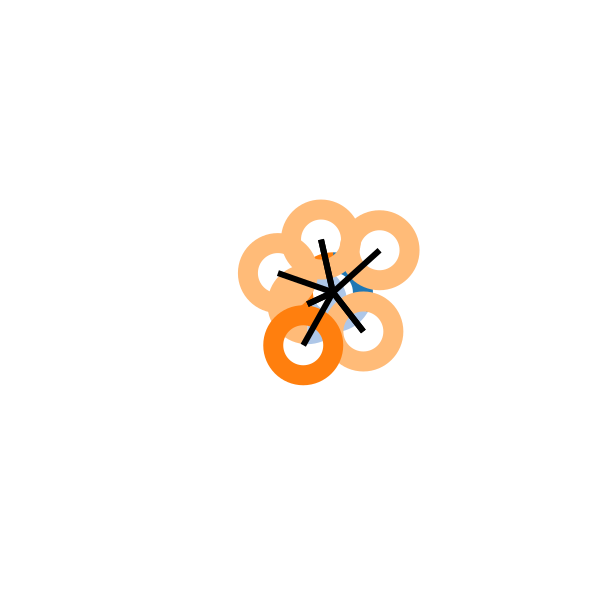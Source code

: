 {
  "$schema": "https://vega.github.io/schema/vega/v5.json",
  "description": "A node-link diagram with force-directed layout, depicting character co-occurrence in the novel Les Misérables.",
  "width": 300,
  "height": 300,
  "padding": 0,
  "autosize": "none",

  "signals": [
    {"name": "cx", "update": "width / 2" },
    {"name": "cy", "update": "height / 2" },
    {"name": "nodeRadius", "value": 40},
    {"name": "nodeCharge", "value": -30},
    {"name": "linkDistance", "value": 30}
  ],

  "scales": [
    {
      "name": "color",
      "type": "ordinal",
      "domain": {"data": "node-attributions", "field": "attribution"},
      "range": {"scheme": "category20"}
    }
  ],
  
  "marks": [
    {
      "name": "nodes",
      "type": "group",
      "from": {
          "facet": {
              "data": "node-attributions",
              "name": "node-facets",
              "groupby": "id"
          }
      },
      "data": [
        {"name": "attribution-arcs",
         "source": "node-facets",
         "transform": [
            {
              "type": "pie",
              "field": "weight",
              "startAngle": 0,
              "endAngle": 6.29,
              "sort": true
            }
          ]
        }
      ],
      "marks": [
          {
            "type": "arc",
            "from": {"data": "attribution-arcs"},
            "encode": {
              "enter": {
                "x": {"field": "x"},
                "y": {"field": "y"},
                "fill": {"scale": "color", "field": "attribution"},
                "startAngle": {"field": "startAngle"},
                "endAngle": {"field": "endAngle"},
                "innerRadius": {"value": 10},
                "outerRadius": {"value": 20}
              }
            }
          }
        ]
    },
    {
      "name": "links",
      "type": "group",
      "from": {
        "facet": {
          "data": "link-attributions",
          "name": "link-facets",
          "groupby": "id"
        }
      },
      "data": [{
          "name": "linky-data",
          "source": "link-facets"
      }],
      "marks": [
        {
          "type": "rule",
          "name": "lines",
          "from": {"data": "linky-data"},
          "encode": {
            "enter": {
              "x": {"field": "x"},
              "y": {"field": "y"},
              "x2": {"field": "x2"},
              "y2": {"field": "y2"},
              "stroke": {"value": "black"},
              "strokeWidth": {"value": 3}
            }
          }
        }
      ]
    }
  ],
 
  "data": [
      {
        "name": "node-data",
        "values": [
          {"id": 0, "attribution": ["A", "B","D"]},
          {"id": 1, "attribution": ["B", "C"]},
          {"id": 2, "attribution": ["C"]},
          {"id": 3, "attribution": ["C"]}, 
          {"id": 4, "attribution": ["C"]},
          {"id": 5, "attribution": ["C"]},
          {"id": 6, "attribution": ["D"]}
        ]
      },
      {
        "name": "link-data",
        "values": [
          {"id": 1, "source": 0, "target": 1, "attribution": ["A", "B"]},
          {"id": 2, "source": 0, "target": 2, "attribution": ["B", "C"]},
          {"id": 3, "source": 0, "target": 3, "attribution": ["A", "C"]},
          {"id": 4, "source": 0, "target": 4, "attribution": ["D"]},
          {"id": 5, "source": 0, "target": 5, "attribution": ["D"]},
          {"id": 6, "source": 0, "target": 6, "attribution": ["D"]}
        ]
      },
      {
        "name": "position",
        "source": "node-data",
        "transform": [
          {
            "type": "force",
            "iterations": 300,
            "signal": "position-tick",
            "forces": [
              {"force": "center", "x": {"signal": "cx"}, "y": {"signal": "cy"}},
              {"force": "collide", "radius": {"signal": "nodeRadius"}},
              {"force": "nbody", "strength": {"signal": "nodeCharge"}},
              {"force": "link", "links": "link-data", "distance": {"signal": "linkDistance"}}
            ]
          }
        ]
      },
      {
        "name": "node-attributions",
        "source": "position",
        "transform": [
          {"type": "flatten", "fields": ["attribution"]},
          {"type": "formula", "as": "weight", "expr": "1"}
        ]
      },
      {
        "name": "link-attributions",
        "source": "link-data",
        "transform": [
          {"type": "flatten", "fields": ["attribution"]},
          {"type": "formula", "as": "weight", "expr": "1"},
          {"type": "formula", "as": "x", "expr": "datum.source.x"},
          {"type": "formula", "as": "y", "expr": "datum.source.y"},
          {"type": "formula", "as": "x2", "expr": "datum.target.x"},
          {"type": "formula", "as": "y2", "expr": "datum.target.y"}
        ]
      }
    ] 
}
